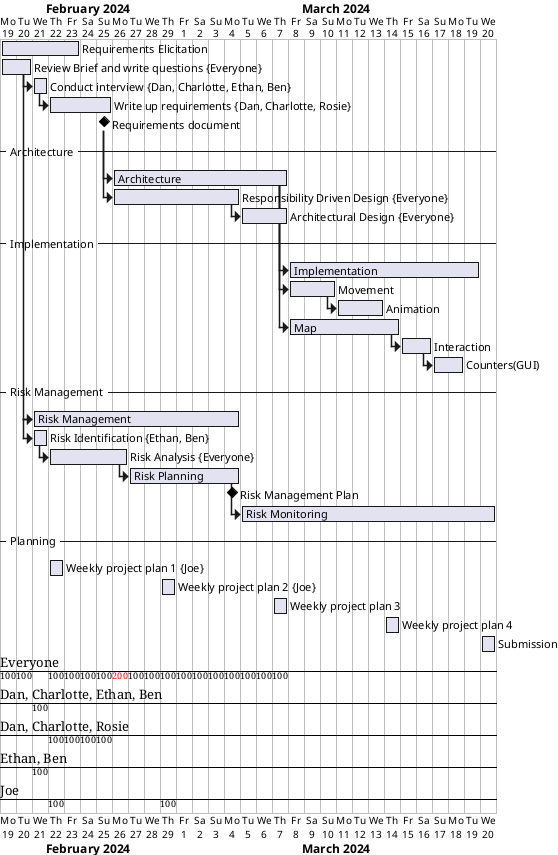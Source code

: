 @startgantt
Project starts 2024-02-19 

[Requirements Elicitation] starts 2024-02-19 
[Requirements Elicitation] requires 5 days
[Review Brief and write questions] on {Everyone} requires 2 days 
then [Conduct interview] on {Dan, Charlotte, Ethan, Ben} requires 1 day
then [Write up requirements] on {Dan, Charlotte, Rosie} requires 4 days
[Requirements document] happens at [Write up requirements]'s end
--Architecture--
[Architecture] starts at [Requirements document]'s end
[Architecture] requires 11 days
[Responsibility Driven Design] on {Everyone} requires 8 days
[Responsibility Driven Design] starts at [Requirements document]'s end
[Architectural Design] on {Everyone} requires 3 days
[Architectural Design] starts at [Responsibility Driven Design]'s end
--Implementation--
[Implementation] starts at [Architecture]'s end
[Implementation] requires 12 days
[Movement] requires 3 days
[Animation] requires 3 days
[Map] requires 7 days
[Interaction] requires 2 days
[Counters(GUI)] requires 2 days
[Movement] starts at [Architecture]'s end
[Map] starts at [Architecture]'s end
[Animation] starts at [Movement]'s end
[Interaction] starts at [Map]'s end
[Counters(GUI)] starts at [Interaction]'s end
--Risk Management--
[Risk Management] requires 13 days
[Risk Management] starts at [Review Brief and write questions]'s end
[Risk Identification] on {Ethan, Ben} requires 1 day
[Risk Identification] starts at [Risk Management]'s start
[Risk Analysis] on {Everyone} starts at [Risk Identification]'s end
[Risk Analysis] requires 5 days
[Risk Planning] starts at [Risk Analysis]'s end
[Risk Planning] requires 7 days
[Risk Management Plan] happens at [Risk Planning]'s end
[Risk Monitoring] starts at [Risk Planning]'s end
[Risk Monitoring] ends on 2024-03-20

--Planning--
[Weekly project plan 1] on {Joe} starts on 2024-02-22
[Weekly project plan 2] on {Joe} starts on 2024-02-29
[Weekly project plan 3] starts on 2024-03-07
[Weekly project plan 4] starts on 2024-03-14

[Submission] starts on 2024-03-20
@endgantt